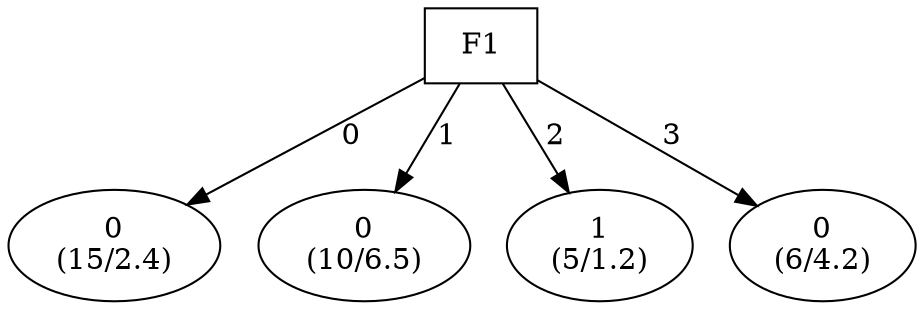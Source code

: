digraph YaDT {
n0 [ shape=box, label="F1\n"]
n0 -> n1 [label="0"]
n1 [ shape=ellipse, label="0\n(15/2.4)"]
n0 -> n2 [label="1"]
n2 [ shape=ellipse, label="0\n(10/6.5)"]
n0 -> n3 [label="2"]
n3 [ shape=ellipse, label="1\n(5/1.2)"]
n0 -> n4 [label="3"]
n4 [ shape=ellipse, label="0\n(6/4.2)"]
}
